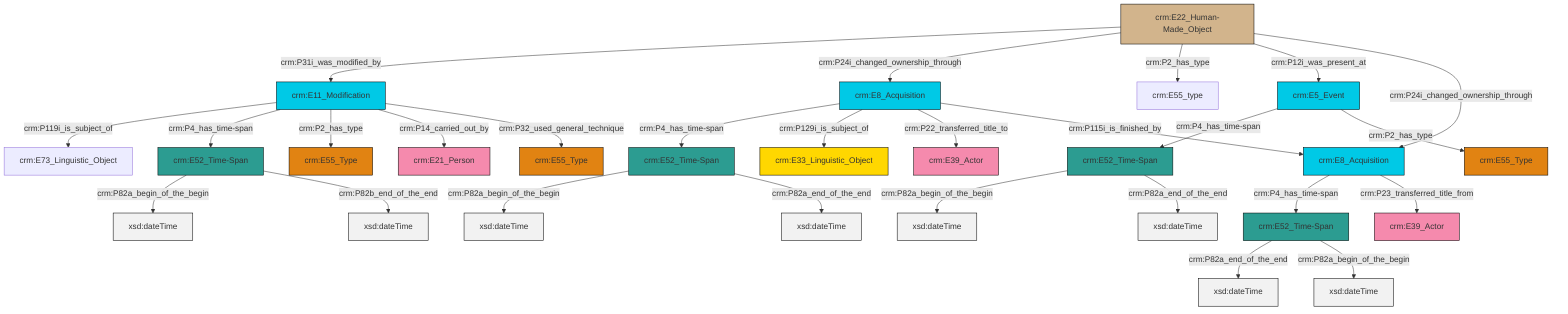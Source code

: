 graph TD
classDef Literal fill:#f2f2f2,stroke:#000000;
classDef CRM_Entity fill:#FFFFFF,stroke:#000000;
classDef Temporal_Entity fill:#00C9E6, stroke:#000000;
classDef Type fill:#E18312, stroke:#000000;
classDef Time-Span fill:#2C9C91, stroke:#000000;
classDef Appellation fill:#FFEB7F, stroke:#000000;
classDef Place fill:#008836, stroke:#000000;
classDef Persistent_Item fill:#B266B2, stroke:#000000;
classDef Conceptual_Object fill:#FFD700, stroke:#000000;
classDef Physical_Thing fill:#D2B48C, stroke:#000000;
classDef Actor fill:#f58aad, stroke:#000000;
classDef PC_Classes fill:#4ce600, stroke:#000000;
classDef Multi fill:#cccccc,stroke:#000000;

0["crm:E8_Acquisition"]:::Temporal_Entity -->|crm:P4_has_time-span| 1["crm:E52_Time-Span"]:::Time-Span
2["crm:E22_Human-Made_Object"]:::Physical_Thing -->|crm:P31i_was_modified_by| 3["crm:E11_Modification"]:::Temporal_Entity
0["crm:E8_Acquisition"]:::Temporal_Entity -->|crm:P129i_is_subject_of| 4["crm:E33_Linguistic_Object"]:::Conceptual_Object
0["crm:E8_Acquisition"]:::Temporal_Entity -->|crm:P22_transferred_title_to| 7["crm:E39_Actor"]:::Actor
2["crm:E22_Human-Made_Object"]:::Physical_Thing -->|crm:P24i_changed_ownership_through| 0["crm:E8_Acquisition"]:::Temporal_Entity
3["crm:E11_Modification"]:::Temporal_Entity -->|crm:P119i_is_subject_of| 12["crm:E73_Linguistic_Object"]:::Default
1["crm:E52_Time-Span"]:::Time-Span -->|crm:P82a_begin_of_the_begin| 13[xsd:dateTime]:::Literal
3["crm:E11_Modification"]:::Temporal_Entity -->|crm:P4_has_time-span| 14["crm:E52_Time-Span"]:::Time-Span
15["crm:E52_Time-Span"]:::Time-Span -->|crm:P82a_begin_of_the_begin| 16[xsd:dateTime]:::Literal
3["crm:E11_Modification"]:::Temporal_Entity -->|crm:P2_has_type| 18["crm:E55_Type"]:::Type
19["crm:E52_Time-Span"]:::Time-Span -->|crm:P82a_end_of_the_end| 20[xsd:dateTime]:::Literal
2["crm:E22_Human-Made_Object"]:::Physical_Thing -->|crm:P2_has_type| 9["crm:E55_type"]:::Default
14["crm:E52_Time-Span"]:::Time-Span -->|crm:P82a_begin_of_the_begin| 25[xsd:dateTime]:::Literal
3["crm:E11_Modification"]:::Temporal_Entity -->|crm:P14_carried_out_by| 26["crm:E21_Person"]:::Actor
3["crm:E11_Modification"]:::Temporal_Entity -->|crm:P32_used_general_technique| 21["crm:E55_Type"]:::Type
1["crm:E52_Time-Span"]:::Time-Span -->|crm:P82a_end_of_the_end| 35[xsd:dateTime]:::Literal
5["crm:E8_Acquisition"]:::Temporal_Entity -->|crm:P4_has_time-span| 19["crm:E52_Time-Span"]:::Time-Span
19["crm:E52_Time-Span"]:::Time-Span -->|crm:P82a_begin_of_the_begin| 41[xsd:dateTime]:::Literal
33["crm:E5_Event"]:::Temporal_Entity -->|crm:P4_has_time-span| 15["crm:E52_Time-Span"]:::Time-Span
2["crm:E22_Human-Made_Object"]:::Physical_Thing -->|crm:P12i_was_present_at| 33["crm:E5_Event"]:::Temporal_Entity
2["crm:E22_Human-Made_Object"]:::Physical_Thing -->|crm:P24i_changed_ownership_through| 5["crm:E8_Acquisition"]:::Temporal_Entity
0["crm:E8_Acquisition"]:::Temporal_Entity -->|crm:P115i_is_finished_by| 5["crm:E8_Acquisition"]:::Temporal_Entity
14["crm:E52_Time-Span"]:::Time-Span -->|crm:P82b_end_of_the_end| 42[xsd:dateTime]:::Literal
33["crm:E5_Event"]:::Temporal_Entity -->|crm:P2_has_type| 36["crm:E55_Type"]:::Type
5["crm:E8_Acquisition"]:::Temporal_Entity -->|crm:P23_transferred_title_from| 39["crm:E39_Actor"]:::Actor
15["crm:E52_Time-Span"]:::Time-Span -->|crm:P82a_end_of_the_end| 43[xsd:dateTime]:::Literal